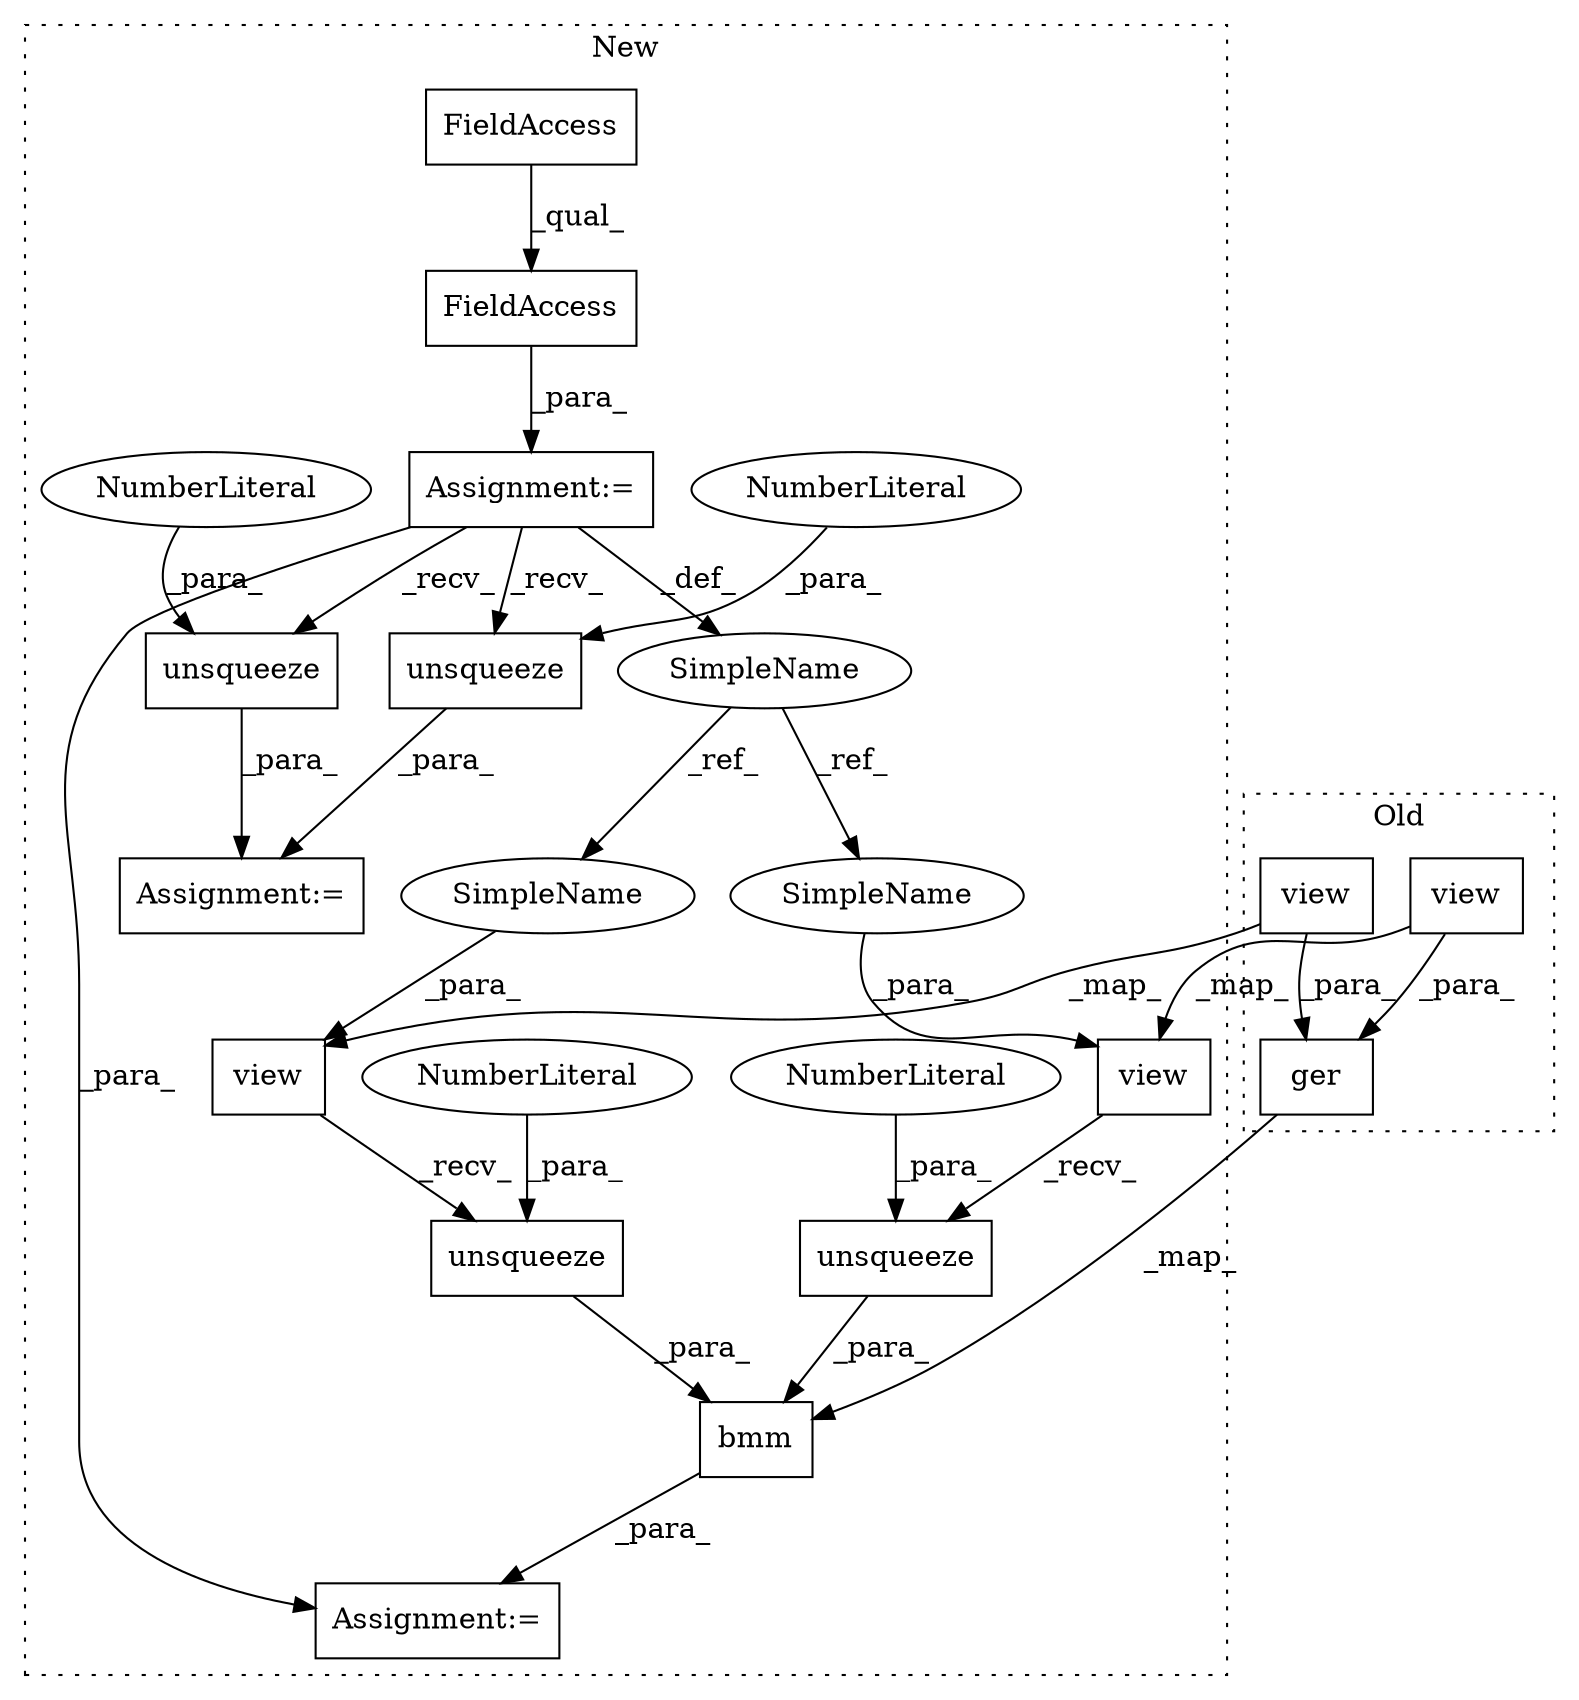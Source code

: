 digraph G {
subgraph cluster0 {
1 [label="ger" a="32" s="8180,8201" l="4,1" shape="box"];
8 [label="view" a="32" s="8000,8007" l="5,1" shape="box"];
11 [label="view" a="32" s="8127,8134" l="5,1" shape="box"];
label = "Old";
style="dotted";
}
subgraph cluster1 {
2 [label="bmm" a="32" s="8743,8764" l="4,1" shape="box"];
3 [label="unsqueeze" a="32" s="8513,8524" l="10,1" shape="box"];
4 [label="NumberLiteral" a="34" s="8523" l="1" shape="ellipse"];
5 [label="unsqueeze" a="32" s="8712,8723" l="10,1" shape="box"];
6 [label="NumberLiteral" a="34" s="8722" l="1" shape="ellipse"];
7 [label="view" a="32" s="8493,8511" l="5,1" shape="box"];
9 [label="SimpleName" a="42" s="8431" l="10" shape="ellipse"];
10 [label="view" a="32" s="8692,8710" l="5,1" shape="box"];
12 [label="Assignment:=" a="7" s="8441" l="1" shape="box"];
13 [label="unsqueeze" a="32" s="8643,8654" l="10,1" shape="box"];
14 [label="NumberLiteral" a="34" s="8653" l="1" shape="ellipse"];
15 [label="unsqueeze" a="32" s="8582,8593" l="10,1" shape="box"];
16 [label="NumberLiteral" a="34" s="8592" l="1" shape="ellipse"];
17 [label="FieldAccess" a="22" s="8442" l="22" shape="box"];
18 [label="FieldAccess" a="22" s="8442" l="11" shape="box"];
19 [label="Assignment:=" a="7" s="8830" l="1" shape="box"];
20 [label="Assignment:=" a="7" s="8736" l="1" shape="box"];
21 [label="SimpleName" a="42" s="8697" l="10" shape="ellipse"];
22 [label="SimpleName" a="42" s="8498" l="10" shape="ellipse"];
label = "New";
style="dotted";
}
1 -> 2 [label="_map_"];
2 -> 20 [label="_para_"];
3 -> 2 [label="_para_"];
4 -> 3 [label="_para_"];
5 -> 2 [label="_para_"];
6 -> 5 [label="_para_"];
7 -> 3 [label="_recv_"];
8 -> 7 [label="_map_"];
8 -> 1 [label="_para_"];
9 -> 21 [label="_ref_"];
9 -> 22 [label="_ref_"];
10 -> 5 [label="_recv_"];
11 -> 1 [label="_para_"];
11 -> 10 [label="_map_"];
12 -> 15 [label="_recv_"];
12 -> 13 [label="_recv_"];
12 -> 20 [label="_para_"];
12 -> 9 [label="_def_"];
13 -> 19 [label="_para_"];
14 -> 13 [label="_para_"];
15 -> 19 [label="_para_"];
16 -> 15 [label="_para_"];
17 -> 12 [label="_para_"];
18 -> 17 [label="_qual_"];
21 -> 10 [label="_para_"];
22 -> 7 [label="_para_"];
}